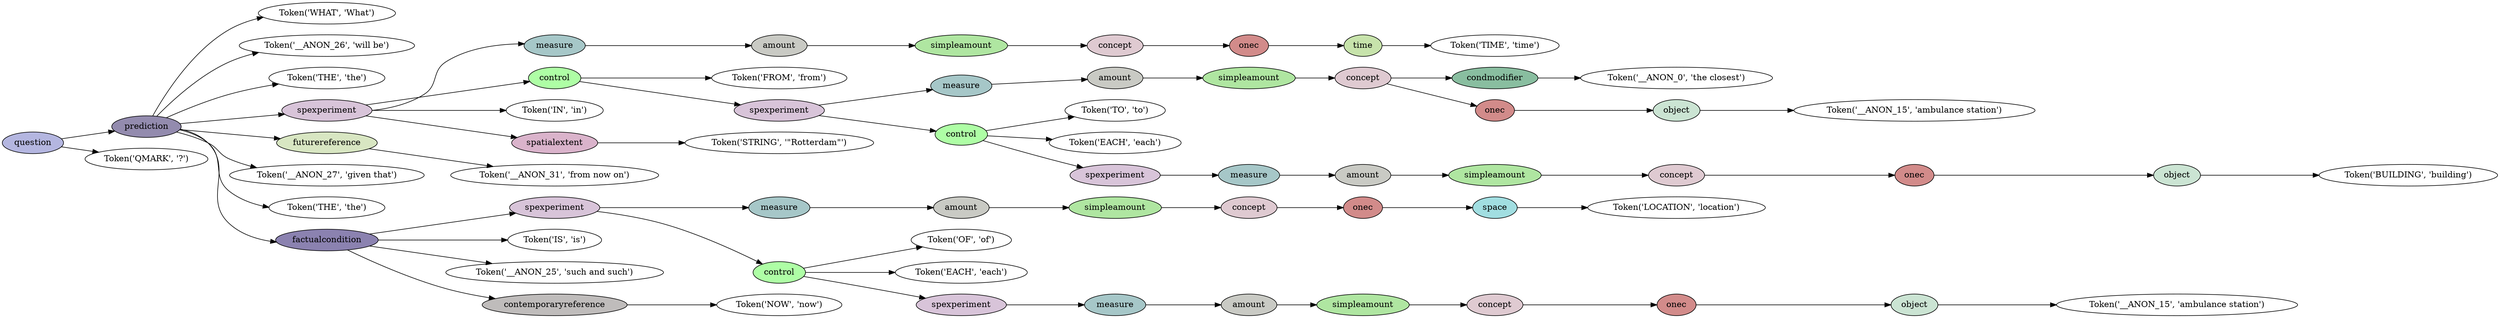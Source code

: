 digraph G {
rankdir=LR;
0 [label="Token('WHAT', 'What')"];
1 [label="Token('__ANON_26', 'will be')"];
2 [label="Token('THE', 'the')"];
3 [label="Token('TIME', 'time')"];
4 [fillcolor="#c7e3ab", label=time, style=filled];
4 -> 3;
5 [fillcolor="#d28b8a", label=onec, style=filled];
5 -> 4;
6 [fillcolor="#dfcad1", label=concept, style=filled];
6 -> 5;
7 [fillcolor="#afe6a1", label=simpleamount, style=filled];
7 -> 6;
8 [fillcolor="#c9cac4", label=amount, style=filled];
8 -> 7;
9 [fillcolor="#a6c7c8", label=measure, style=filled];
9 -> 8;
10 [label="Token('FROM', 'from')"];
11 [label="Token('__ANON_0', 'the closest')"];
12 [fillcolor="#89bea0", label=condmodifier, style=filled];
12 -> 11;
13 [label="Token('__ANON_15', 'ambulance station')"];
14 [fillcolor="#cbe4d3", label=object, style=filled];
14 -> 13;
15 [fillcolor="#d28b8a", label=onec, style=filled];
15 -> 14;
16 [fillcolor="#dfcad1", label=concept, style=filled];
16 -> 12;
16 -> 15;
17 [fillcolor="#afe6a1", label=simpleamount, style=filled];
17 -> 16;
18 [fillcolor="#c9cac4", label=amount, style=filled];
18 -> 17;
19 [fillcolor="#a6c7c8", label=measure, style=filled];
19 -> 18;
20 [label="Token('TO', 'to')"];
21 [label="Token('EACH', 'each')"];
22 [label="Token('BUILDING', 'building')"];
23 [fillcolor="#cbe4d3", label=object, style=filled];
23 -> 22;
24 [fillcolor="#d28b8a", label=onec, style=filled];
24 -> 23;
25 [fillcolor="#dfcad1", label=concept, style=filled];
25 -> 24;
26 [fillcolor="#afe6a1", label=simpleamount, style=filled];
26 -> 25;
27 [fillcolor="#c9cac4", label=amount, style=filled];
27 -> 26;
28 [fillcolor="#a6c7c8", label=measure, style=filled];
28 -> 27;
29 [fillcolor="#d8c4d9", label=spexperiment, style=filled];
29 -> 28;
30 [fillcolor="#aefea5", label=control, style=filled];
30 -> 20;
30 -> 21;
30 -> 29;
31 [fillcolor="#d8c4d9", label=spexperiment, style=filled];
31 -> 19;
31 -> 30;
32 [fillcolor="#aefea5", label=control, style=filled];
32 -> 10;
32 -> 31;
33 [label="Token('IN', 'in')"];
34 [label="Token('STRING', '\"Rotterdam\"')"];
35 [fillcolor="#dab3cb", label=spatialextent, style=filled];
35 -> 34;
36 [fillcolor="#d8c4d9", label=spexperiment, style=filled];
36 -> 9;
36 -> 32;
36 -> 33;
36 -> 35;
37 [label="Token('__ANON_31', 'from now on')"];
38 [fillcolor="#d8e6c2", label=futurereference, style=filled];
38 -> 37;
39 [label="Token('__ANON_27', 'given that')"];
40 [label="Token('THE', 'the')"];
41 [label="Token('LOCATION', 'location')"];
42 [fillcolor="#a1dee1", label=space, style=filled];
42 -> 41;
43 [fillcolor="#d28b8a", label=onec, style=filled];
43 -> 42;
44 [fillcolor="#dfcad1", label=concept, style=filled];
44 -> 43;
45 [fillcolor="#afe6a1", label=simpleamount, style=filled];
45 -> 44;
46 [fillcolor="#c9cac4", label=amount, style=filled];
46 -> 45;
47 [fillcolor="#a6c7c8", label=measure, style=filled];
47 -> 46;
48 [label="Token('OF', 'of')"];
49 [label="Token('EACH', 'each')"];
50 [label="Token('__ANON_15', 'ambulance station')"];
51 [fillcolor="#cbe4d3", label=object, style=filled];
51 -> 50;
52 [fillcolor="#d28b8a", label=onec, style=filled];
52 -> 51;
53 [fillcolor="#dfcad1", label=concept, style=filled];
53 -> 52;
54 [fillcolor="#afe6a1", label=simpleamount, style=filled];
54 -> 53;
55 [fillcolor="#c9cac4", label=amount, style=filled];
55 -> 54;
56 [fillcolor="#a6c7c8", label=measure, style=filled];
56 -> 55;
57 [fillcolor="#d8c4d9", label=spexperiment, style=filled];
57 -> 56;
58 [fillcolor="#aefea5", label=control, style=filled];
58 -> 48;
58 -> 49;
58 -> 57;
59 [fillcolor="#d8c4d9", label=spexperiment, style=filled];
59 -> 47;
59 -> 58;
60 [label="Token('IS', 'is')"];
61 [label="Token('__ANON_25', 'such and such')"];
62 [label="Token('NOW', 'now')"];
63 [fillcolor="#bfbcbb", label=contemporaryreference, style=filled];
63 -> 62;
64 [fillcolor="#8b82b0", label=factualcondition, style=filled];
64 -> 59;
64 -> 60;
64 -> 61;
64 -> 63;
65 [fillcolor="#938bae", label=prediction, style=filled];
65 -> 0;
65 -> 1;
65 -> 2;
65 -> 36;
65 -> 38;
65 -> 39;
65 -> 40;
65 -> 64;
66 [label="Token('QMARK', '?')"];
67 [fillcolor="#b4b6e0", label=question, style=filled];
67 -> 65;
67 -> 66;
}
